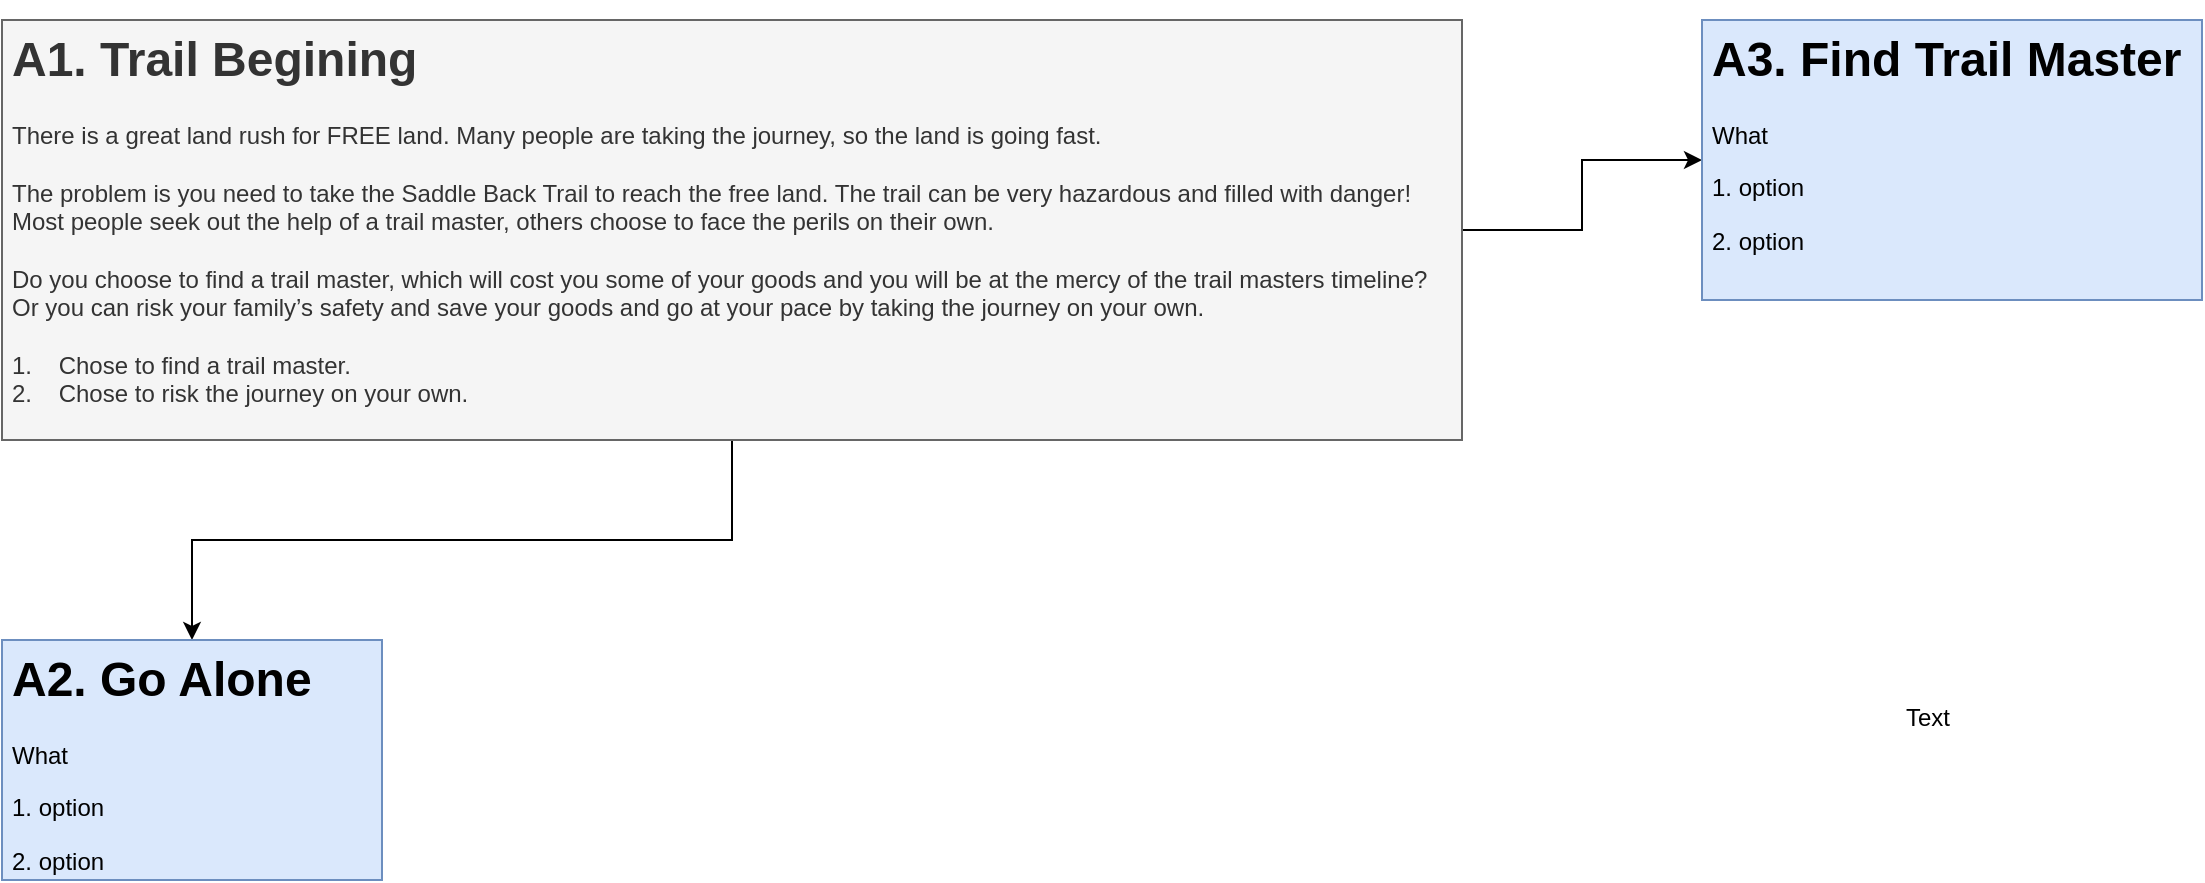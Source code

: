<mxfile version="10.6.3" type="github"><diagram id="Wo3oQSj4406BbF9KqY6_" name="Page-1"><mxGraphModel dx="1632" dy="990" grid="1" gridSize="10" guides="1" tooltips="1" connect="1" arrows="1" fold="1" page="1" pageScale="1" pageWidth="850" pageHeight="1100" math="0" shadow="0"><root><mxCell id="0"/><mxCell id="1" parent="0"/><mxCell id="ZRvK3qHspVtw7MrbWaE2-6" style="edgeStyle=orthogonalEdgeStyle;rounded=0;orthogonalLoop=1;jettySize=auto;html=1;exitX=0.5;exitY=1;exitDx=0;exitDy=0;entryX=0.5;entryY=0;entryDx=0;entryDy=0;" edge="1" parent="1" source="ZRvK3qHspVtw7MrbWaE2-2" target="ZRvK3qHspVtw7MrbWaE2-3"><mxGeometry relative="1" as="geometry"/></mxCell><mxCell id="ZRvK3qHspVtw7MrbWaE2-7" style="edgeStyle=orthogonalEdgeStyle;rounded=0;orthogonalLoop=1;jettySize=auto;html=1;exitX=1;exitY=0.5;exitDx=0;exitDy=0;" edge="1" parent="1" source="ZRvK3qHspVtw7MrbWaE2-2" target="ZRvK3qHspVtw7MrbWaE2-4"><mxGeometry relative="1" as="geometry"/></mxCell><mxCell id="ZRvK3qHspVtw7MrbWaE2-2" value="&lt;h1&gt;A1. Trail Begining&lt;br&gt;&lt;/h1&gt;&lt;p&gt;There is a great land rush for FREE land. Many people are taking the journey, so the land is going fast.&lt;br&gt;&lt;br&gt;The problem is you need to take the Saddle Back Trail to reach the free land. The trail can be very hazardous and filled with danger! Most people seek out the help of a trail master, others choose to face the perils on their own.&lt;br&gt;&lt;br&gt;Do you choose to find a trail master, which will cost you some of your goods and you will be at the mercy of the trail masters timeline? Or you can risk your family’s safety and save your goods and go at your pace by taking the journey on your own.&lt;br&gt;&lt;br&gt;1.&amp;nbsp;&amp;nbsp; &amp;nbsp;Chose to find a trail master.&lt;br&gt;2.&amp;nbsp;&amp;nbsp; &amp;nbsp;Chose to risk the journey on your own.&lt;br&gt;&lt;br&gt;&lt;/p&gt;" style="text;html=1;strokeColor=#666666;fillColor=#f5f5f5;spacing=5;spacingTop=-20;whiteSpace=wrap;overflow=hidden;rounded=0;fontColor=#333333;" vertex="1" parent="1"><mxGeometry x="60" y="90" width="730" height="210" as="geometry"/></mxCell><mxCell id="ZRvK3qHspVtw7MrbWaE2-3" value="&lt;h1&gt;A2. Go Alone&lt;br&gt;&lt;/h1&gt;&lt;p&gt;What&lt;/p&gt;&lt;p&gt;1. option&lt;/p&gt;&lt;p&gt;2. option&lt;br&gt;&lt;/p&gt;" style="text;html=1;strokeColor=#6c8ebf;fillColor=#dae8fc;spacing=5;spacingTop=-20;whiteSpace=wrap;overflow=hidden;rounded=0;" vertex="1" parent="1"><mxGeometry x="60" y="400" width="190" height="120" as="geometry"/></mxCell><mxCell id="ZRvK3qHspVtw7MrbWaE2-4" value="&lt;h1&gt;A3. Find Trail Master&lt;br&gt;&lt;/h1&gt;&lt;p&gt;What&lt;/p&gt;&lt;p&gt;1. option&lt;/p&gt;&lt;p&gt;2. option&lt;br&gt;&lt;/p&gt;" style="text;html=1;strokeColor=#6c8ebf;fillColor=#dae8fc;spacing=5;spacingTop=-20;whiteSpace=wrap;overflow=hidden;rounded=0;" vertex="1" parent="1"><mxGeometry x="910" y="90" width="250" height="140" as="geometry"/></mxCell><mxCell id="ZRvK3qHspVtw7MrbWaE2-8" value="Text" style="text;html=1;resizable=0;points=[];autosize=1;align=left;verticalAlign=top;spacingTop=-4;" vertex="1" parent="1"><mxGeometry x="1010" y="429" width="40" height="20" as="geometry"/></mxCell></root></mxGraphModel></diagram></mxfile>